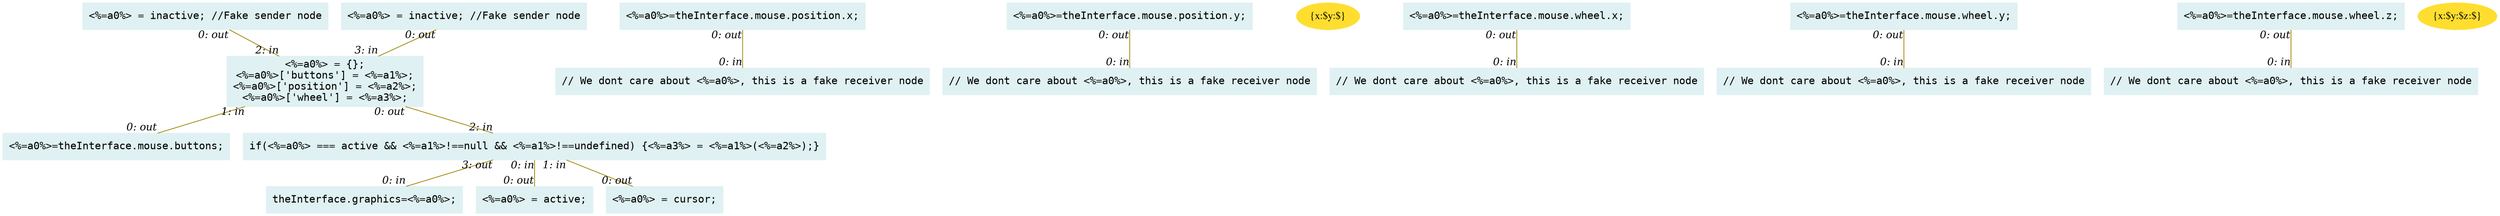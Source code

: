 digraph g{node_181 [shape="box", style="filled", color="#dff1f2", fontname="Courier", label="<%=a0%>=theInterface.mouse.buttons;
" ]
node_183 [shape="box", style="filled", color="#dff1f2", fontname="Courier", label="<%=a0%>=theInterface.mouse.position.x;
" ]
node_185 [shape="box", style="filled", color="#dff1f2", fontname="Courier", label="<%=a0%>=theInterface.mouse.position.y;
" ]
node_187 [shape="ellipse", style="filled", color="#ffde2f", fontname="Times", label="{x:$y:$}" ]
node_191 [shape="box", style="filled", color="#dff1f2", fontname="Courier", label="<%=a0%>=theInterface.mouse.wheel.x;
" ]
node_193 [shape="box", style="filled", color="#dff1f2", fontname="Courier", label="<%=a0%>=theInterface.mouse.wheel.y;
" ]
node_195 [shape="box", style="filled", color="#dff1f2", fontname="Courier", label="<%=a0%>=theInterface.mouse.wheel.z;
" ]
node_197 [shape="ellipse", style="filled", color="#ffde2f", fontname="Times", label="{x:$y:$z:$}" ]
node_207 [shape="box", style="filled", color="#dff1f2", fontname="Courier", label="theInterface.graphics=<%=a0%>;
" ]
node_241 [shape="box", style="filled", color="#dff1f2", fontname="Courier", label="<%=a0%> = active;
" ]
node_244 [shape="box", style="filled", color="#dff1f2", fontname="Courier", label="<%=a0%> = cursor;
" ]
node_246 [shape="box", style="filled", color="#dff1f2", fontname="Courier", label="if(<%=a0%> === active && <%=a1%>!==null && <%=a1%>!==undefined) {<%=a3%> = <%=a1%>(<%=a2%>);}
" ]
node_265 [shape="box", style="filled", color="#dff1f2", fontname="Courier", label="<%=a0%> = {};
<%=a0%>['buttons'] = <%=a1%>;
<%=a0%>['position'] = <%=a2%>;
<%=a0%>['wheel'] = <%=a3%>;
" ]
node_270 [shape="box", style="filled", color="#dff1f2", fontname="Courier", label="// We dont care about <%=a0%>, this is a fake receiver node
" ]
node_272 [shape="box", style="filled", color="#dff1f2", fontname="Courier", label="// We dont care about <%=a0%>, this is a fake receiver node
" ]
node_274 [shape="box", style="filled", color="#dff1f2", fontname="Courier", label="// We dont care about <%=a0%>, this is a fake receiver node
" ]
node_276 [shape="box", style="filled", color="#dff1f2", fontname="Courier", label="// We dont care about <%=a0%>, this is a fake receiver node
" ]
node_278 [shape="box", style="filled", color="#dff1f2", fontname="Courier", label="// We dont care about <%=a0%>, this is a fake receiver node
" ]
node_280 [shape="box", style="filled", color="#dff1f2", fontname="Courier", label="<%=a0%> = inactive; //Fake sender node
" ]
node_282 [shape="box", style="filled", color="#dff1f2", fontname="Courier", label="<%=a0%> = inactive; //Fake sender node
" ]
node_246 -> node_241 [dir=none, arrowHead=none, fontname="Times-Italic", arrowsize=1, color="#9d8400", label="",  headlabel="0: out", taillabel="0: in" ]
node_246 -> node_244 [dir=none, arrowHead=none, fontname="Times-Italic", arrowsize=1, color="#9d8400", label="",  headlabel="0: out", taillabel="1: in" ]
node_246 -> node_207 [dir=none, arrowHead=none, fontname="Times-Italic", arrowsize=1, color="#9d8400", label="",  headlabel="0: in", taillabel="3: out" ]
node_265 -> node_181 [dir=none, arrowHead=none, fontname="Times-Italic", arrowsize=1, color="#9d8400", label="",  headlabel="0: out", taillabel="1: in" ]
node_265 -> node_246 [dir=none, arrowHead=none, fontname="Times-Italic", arrowsize=1, color="#9d8400", label="",  headlabel="2: in", taillabel="0: out" ]
node_183 -> node_270 [dir=none, arrowHead=none, fontname="Times-Italic", arrowsize=1, color="#9d8400", label="",  headlabel="0: in", taillabel="0: out" ]
node_185 -> node_272 [dir=none, arrowHead=none, fontname="Times-Italic", arrowsize=1, color="#9d8400", label="",  headlabel="0: in", taillabel="0: out" ]
node_191 -> node_274 [dir=none, arrowHead=none, fontname="Times-Italic", arrowsize=1, color="#9d8400", label="",  headlabel="0: in", taillabel="0: out" ]
node_193 -> node_276 [dir=none, arrowHead=none, fontname="Times-Italic", arrowsize=1, color="#9d8400", label="",  headlabel="0: in", taillabel="0: out" ]
node_195 -> node_278 [dir=none, arrowHead=none, fontname="Times-Italic", arrowsize=1, color="#9d8400", label="",  headlabel="0: in", taillabel="0: out" ]
node_280 -> node_265 [dir=none, arrowHead=none, fontname="Times-Italic", arrowsize=1, color="#9d8400", label="",  headlabel="2: in", taillabel="0: out" ]
node_282 -> node_265 [dir=none, arrowHead=none, fontname="Times-Italic", arrowsize=1, color="#9d8400", label="",  headlabel="3: in", taillabel="0: out" ]
}